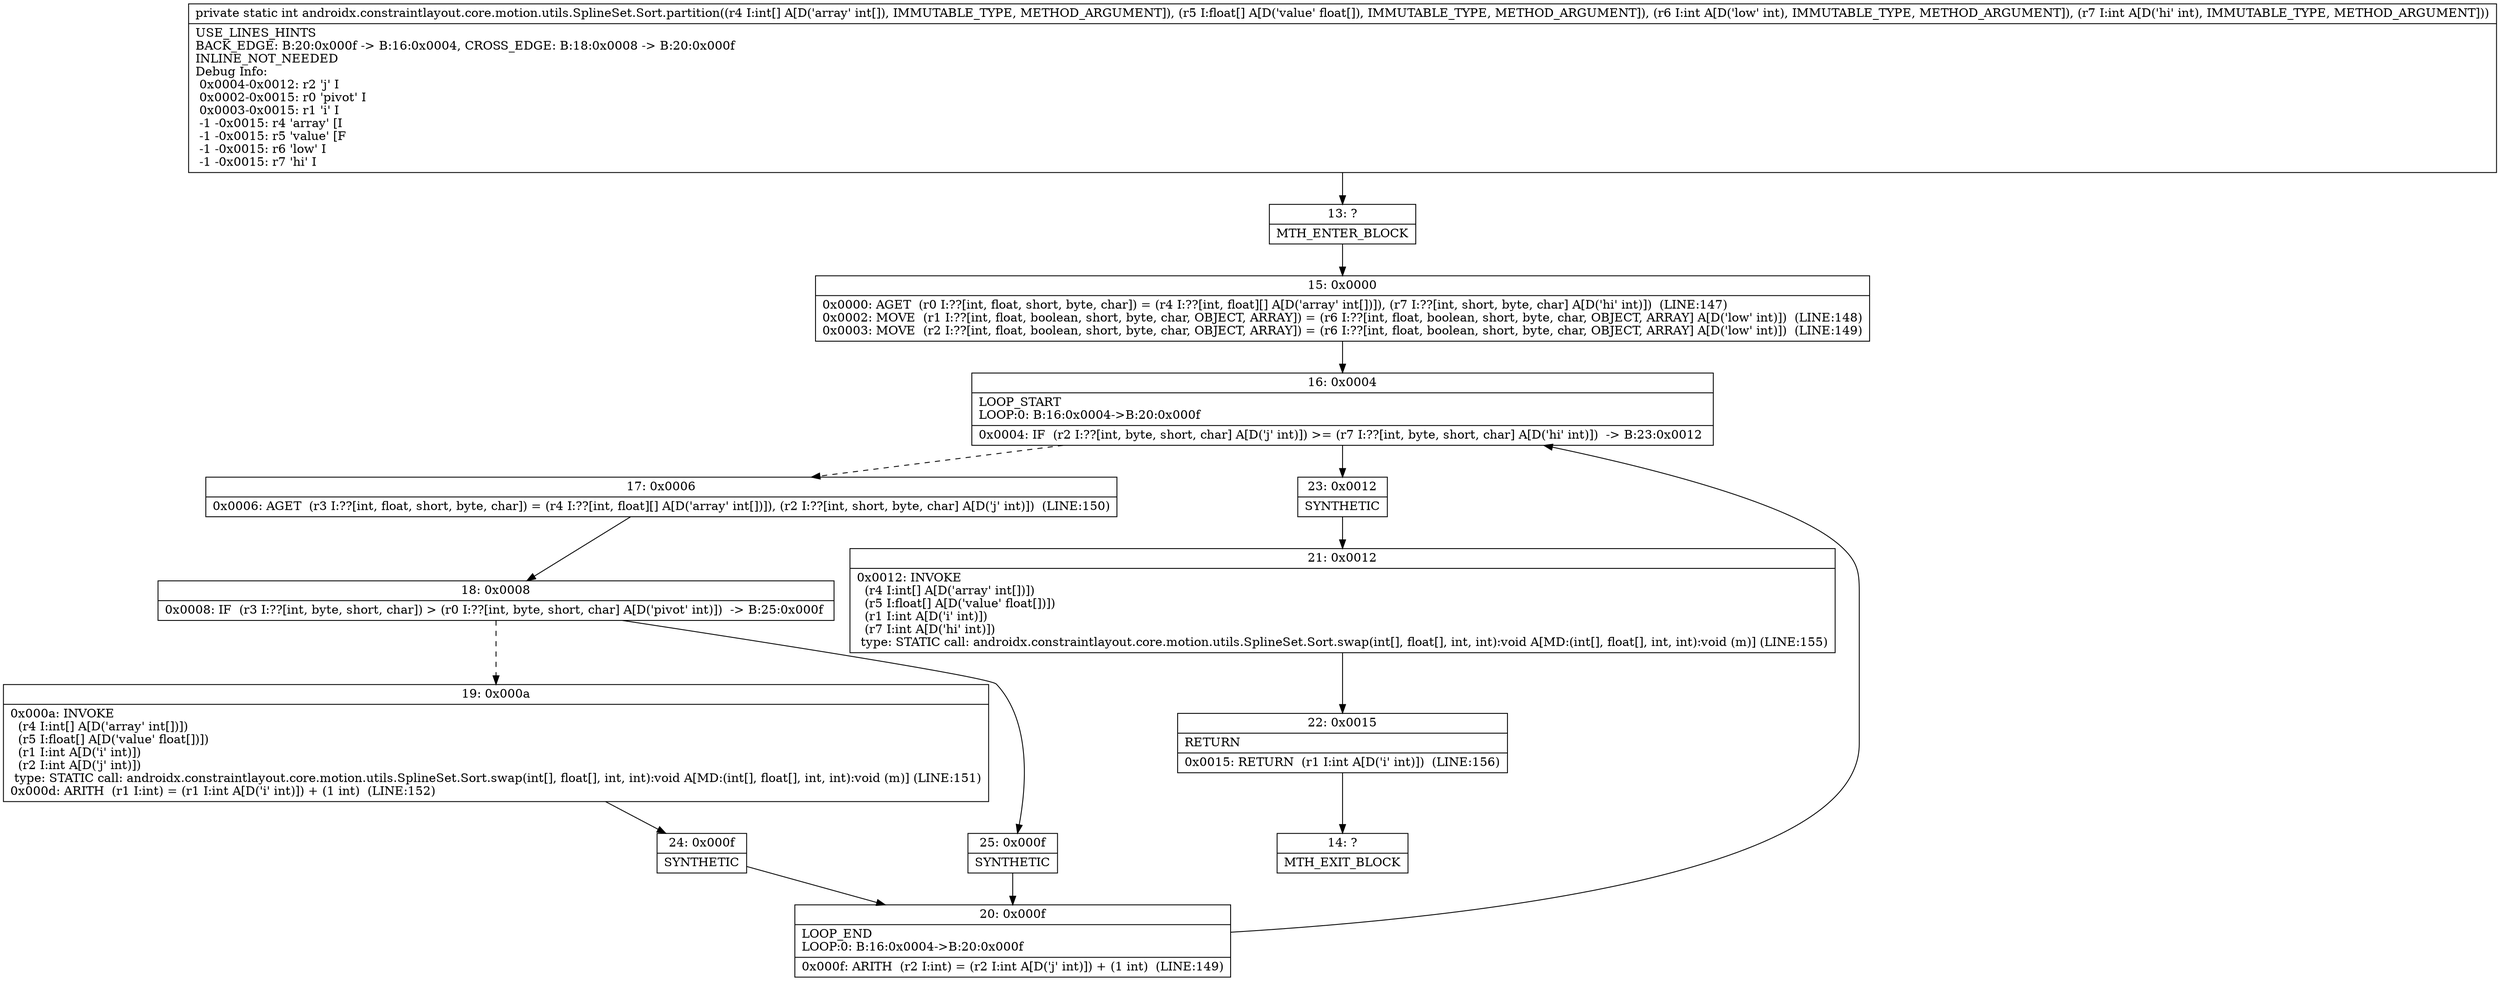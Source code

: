 digraph "CFG forandroidx.constraintlayout.core.motion.utils.SplineSet.Sort.partition([I[FII)I" {
Node_13 [shape=record,label="{13\:\ ?|MTH_ENTER_BLOCK\l}"];
Node_15 [shape=record,label="{15\:\ 0x0000|0x0000: AGET  (r0 I:??[int, float, short, byte, char]) = (r4 I:??[int, float][] A[D('array' int[])]), (r7 I:??[int, short, byte, char] A[D('hi' int)])  (LINE:147)\l0x0002: MOVE  (r1 I:??[int, float, boolean, short, byte, char, OBJECT, ARRAY]) = (r6 I:??[int, float, boolean, short, byte, char, OBJECT, ARRAY] A[D('low' int)])  (LINE:148)\l0x0003: MOVE  (r2 I:??[int, float, boolean, short, byte, char, OBJECT, ARRAY]) = (r6 I:??[int, float, boolean, short, byte, char, OBJECT, ARRAY] A[D('low' int)])  (LINE:149)\l}"];
Node_16 [shape=record,label="{16\:\ 0x0004|LOOP_START\lLOOP:0: B:16:0x0004\-\>B:20:0x000f\l|0x0004: IF  (r2 I:??[int, byte, short, char] A[D('j' int)]) \>= (r7 I:??[int, byte, short, char] A[D('hi' int)])  \-\> B:23:0x0012 \l}"];
Node_17 [shape=record,label="{17\:\ 0x0006|0x0006: AGET  (r3 I:??[int, float, short, byte, char]) = (r4 I:??[int, float][] A[D('array' int[])]), (r2 I:??[int, short, byte, char] A[D('j' int)])  (LINE:150)\l}"];
Node_18 [shape=record,label="{18\:\ 0x0008|0x0008: IF  (r3 I:??[int, byte, short, char]) \> (r0 I:??[int, byte, short, char] A[D('pivot' int)])  \-\> B:25:0x000f \l}"];
Node_19 [shape=record,label="{19\:\ 0x000a|0x000a: INVOKE  \l  (r4 I:int[] A[D('array' int[])])\l  (r5 I:float[] A[D('value' float[])])\l  (r1 I:int A[D('i' int)])\l  (r2 I:int A[D('j' int)])\l type: STATIC call: androidx.constraintlayout.core.motion.utils.SplineSet.Sort.swap(int[], float[], int, int):void A[MD:(int[], float[], int, int):void (m)] (LINE:151)\l0x000d: ARITH  (r1 I:int) = (r1 I:int A[D('i' int)]) + (1 int)  (LINE:152)\l}"];
Node_24 [shape=record,label="{24\:\ 0x000f|SYNTHETIC\l}"];
Node_20 [shape=record,label="{20\:\ 0x000f|LOOP_END\lLOOP:0: B:16:0x0004\-\>B:20:0x000f\l|0x000f: ARITH  (r2 I:int) = (r2 I:int A[D('j' int)]) + (1 int)  (LINE:149)\l}"];
Node_25 [shape=record,label="{25\:\ 0x000f|SYNTHETIC\l}"];
Node_23 [shape=record,label="{23\:\ 0x0012|SYNTHETIC\l}"];
Node_21 [shape=record,label="{21\:\ 0x0012|0x0012: INVOKE  \l  (r4 I:int[] A[D('array' int[])])\l  (r5 I:float[] A[D('value' float[])])\l  (r1 I:int A[D('i' int)])\l  (r7 I:int A[D('hi' int)])\l type: STATIC call: androidx.constraintlayout.core.motion.utils.SplineSet.Sort.swap(int[], float[], int, int):void A[MD:(int[], float[], int, int):void (m)] (LINE:155)\l}"];
Node_22 [shape=record,label="{22\:\ 0x0015|RETURN\l|0x0015: RETURN  (r1 I:int A[D('i' int)])  (LINE:156)\l}"];
Node_14 [shape=record,label="{14\:\ ?|MTH_EXIT_BLOCK\l}"];
MethodNode[shape=record,label="{private static int androidx.constraintlayout.core.motion.utils.SplineSet.Sort.partition((r4 I:int[] A[D('array' int[]), IMMUTABLE_TYPE, METHOD_ARGUMENT]), (r5 I:float[] A[D('value' float[]), IMMUTABLE_TYPE, METHOD_ARGUMENT]), (r6 I:int A[D('low' int), IMMUTABLE_TYPE, METHOD_ARGUMENT]), (r7 I:int A[D('hi' int), IMMUTABLE_TYPE, METHOD_ARGUMENT]))  | USE_LINES_HINTS\lBACK_EDGE: B:20:0x000f \-\> B:16:0x0004, CROSS_EDGE: B:18:0x0008 \-\> B:20:0x000f\lINLINE_NOT_NEEDED\lDebug Info:\l  0x0004\-0x0012: r2 'j' I\l  0x0002\-0x0015: r0 'pivot' I\l  0x0003\-0x0015: r1 'i' I\l  \-1 \-0x0015: r4 'array' [I\l  \-1 \-0x0015: r5 'value' [F\l  \-1 \-0x0015: r6 'low' I\l  \-1 \-0x0015: r7 'hi' I\l}"];
MethodNode -> Node_13;Node_13 -> Node_15;
Node_15 -> Node_16;
Node_16 -> Node_17[style=dashed];
Node_16 -> Node_23;
Node_17 -> Node_18;
Node_18 -> Node_19[style=dashed];
Node_18 -> Node_25;
Node_19 -> Node_24;
Node_24 -> Node_20;
Node_20 -> Node_16;
Node_25 -> Node_20;
Node_23 -> Node_21;
Node_21 -> Node_22;
Node_22 -> Node_14;
}


